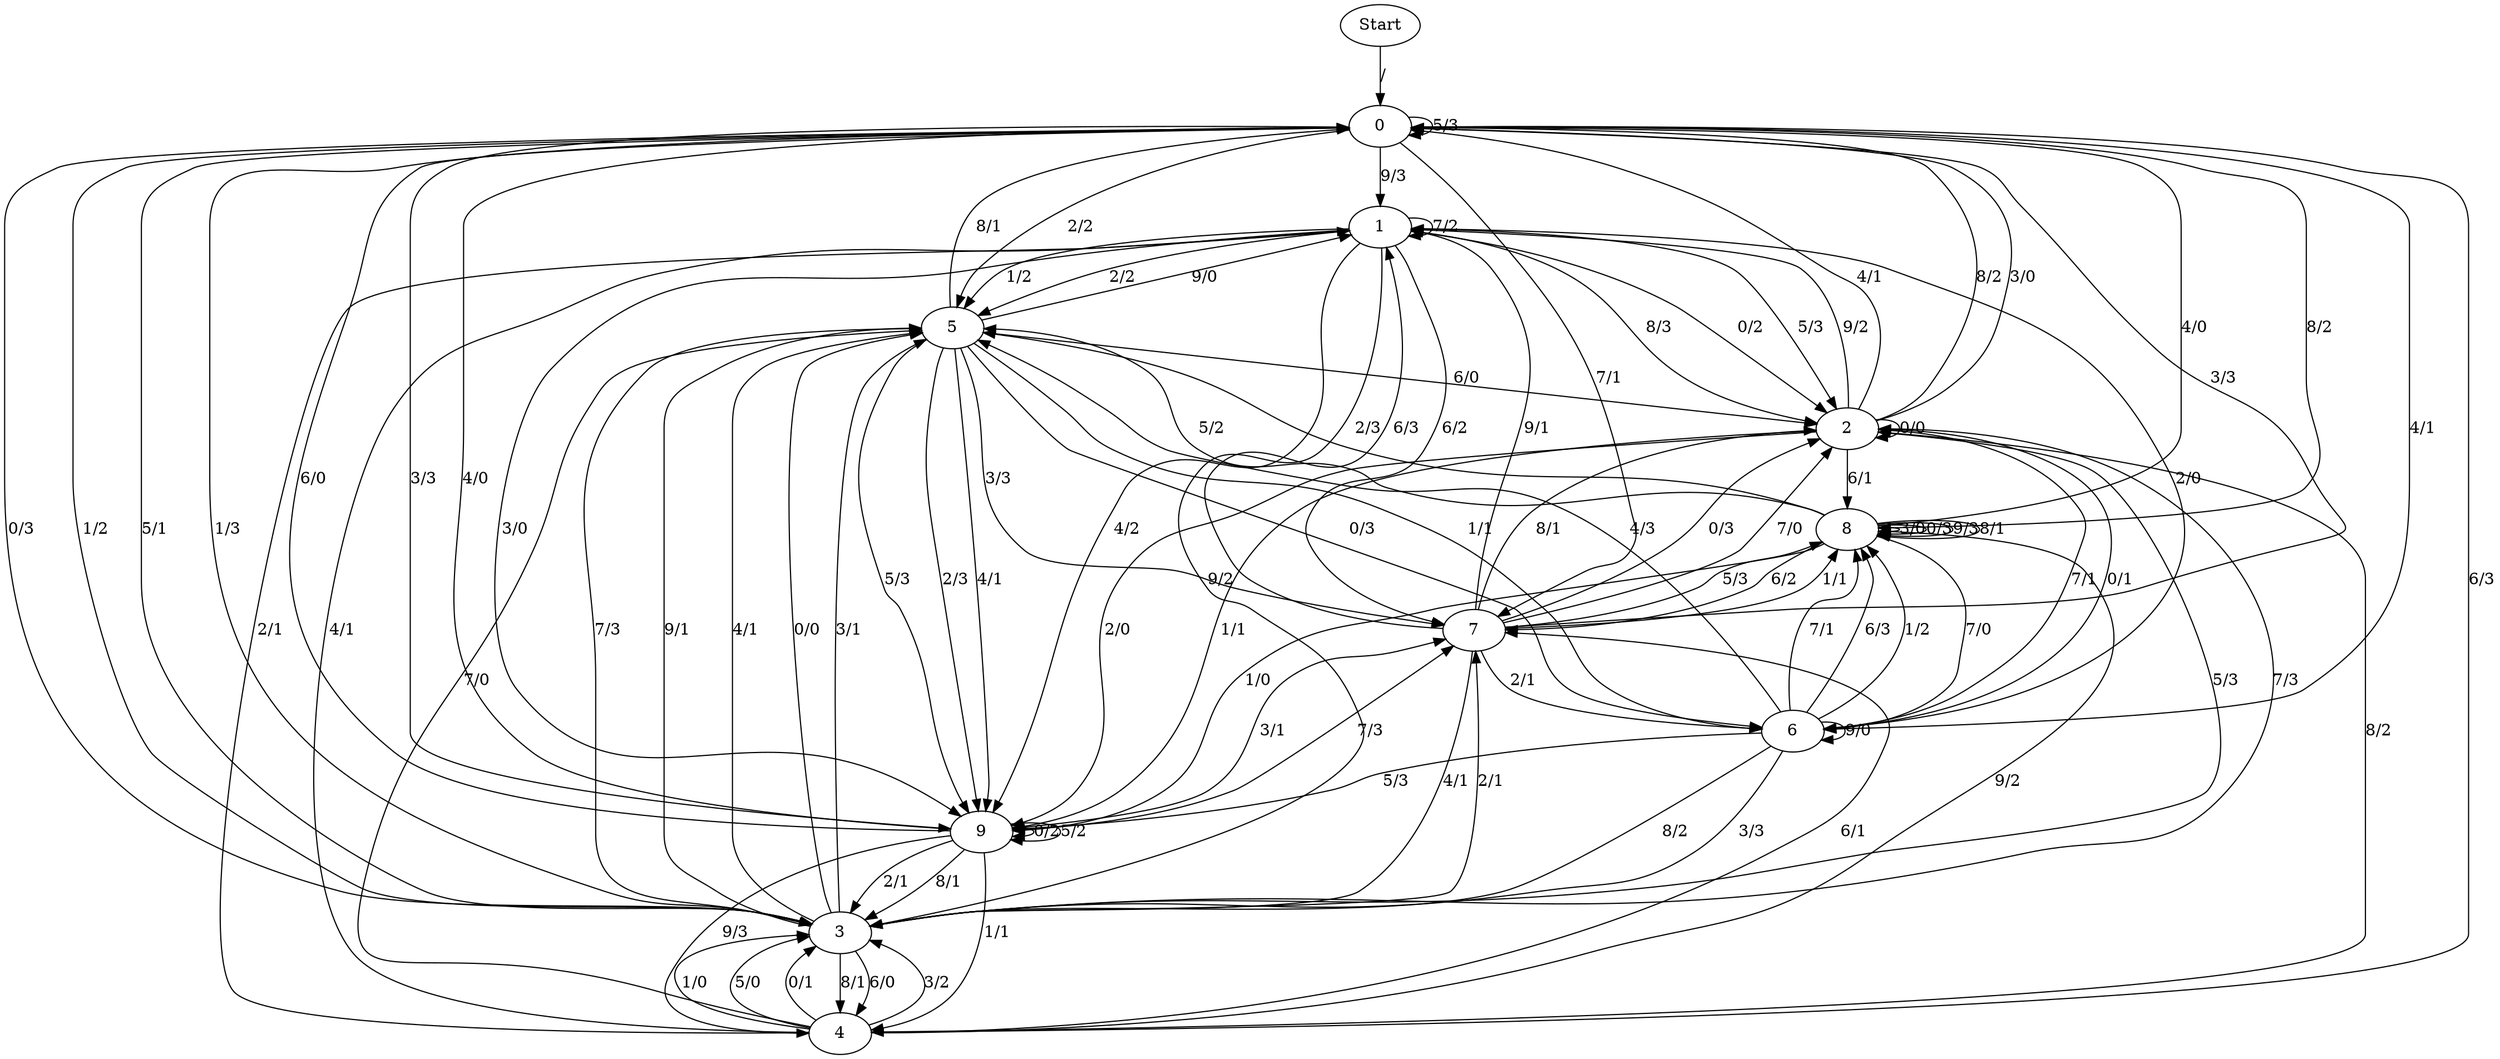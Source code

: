 digraph {
	Start -> 0 [label="/"]
	0 -> 1 [label="9/3"]
	0 -> 5 [label="2/2"]
	0 -> 6 [label="4/1"]
	0 -> 3 [label="0/3"]
	0 -> 0 [label="5/3"]
	0 -> 9 [label="3/3"]
	0 -> 3 [label="1/2"]
	0 -> 7 [label="7/1"]
	0 -> 8 [label="8/2"]
	0 -> 4 [label="6/3"]
	2 -> 2 [label="0/0"]
	2 -> 3 [label="5/3"]
	2 -> 1 [label="9/2"]
	2 -> 0 [label="8/2"]
	2 -> 9 [label="1/1"]
	2 -> 9 [label="2/0"]
	2 -> 6 [label="7/1"]
	2 -> 0 [label="3/0"]
	2 -> 8 [label="6/1"]
	2 -> 0 [label="4/1"]
	4 -> 2 [label="8/2"]
	4 -> 1 [label="2/1"]
	4 -> 7 [label="6/1"]
	4 -> 5 [label="7/0"]
	4 -> 3 [label="3/2"]
	4 -> 3 [label="1/0"]
	4 -> 1 [label="4/1"]
	4 -> 3 [label="5/0"]
	4 -> 8 [label="9/2"]
	4 -> 3 [label="0/1"]
	5 -> 2 [label="6/0"]
	5 -> 6 [label="0/3"]
	5 -> 9 [label="5/3"]
	5 -> 9 [label="2/3"]
	5 -> 9 [label="4/1"]
	5 -> 1 [label="9/0"]
	5 -> 6 [label="1/1"]
	5 -> 0 [label="8/1"]
	5 -> 3 [label="7/3"]
	5 -> 7 [label="3/3"]
	9 -> 3 [label="8/1"]
	9 -> 3 [label="2/1"]
	9 -> 7 [label="3/1"]
	9 -> 4 [label="1/1"]
	9 -> 4 [label="9/3"]
	9 -> 0 [label="4/0"]
	9 -> 7 [label="7/3"]
	9 -> 9 [label="0/2"]
	9 -> 0 [label="6/0"]
	9 -> 9 [label="5/2"]
	3 -> 4 [label="8/1"]
	3 -> 5 [label="9/1"]
	3 -> 2 [label="7/3"]
	3 -> 5 [label="4/1"]
	3 -> 5 [label="0/0"]
	3 -> 0 [label="5/1"]
	3 -> 4 [label="6/0"]
	3 -> 7 [label="2/1"]
	3 -> 5 [label="3/1"]
	3 -> 0 [label="1/3"]
	7 -> 1 [label="9/1"]
	7 -> 2 [label="8/1"]
	7 -> 3 [label="4/1"]
	7 -> 1 [label="6/3"]
	7 -> 2 [label="0/3"]
	7 -> 2 [label="7/0"]
	7 -> 8 [label="1/1"]
	7 -> 0 [label="3/3"]
	7 -> 8 [label="5/3"]
	7 -> 6 [label="2/1"]
	8 -> 0 [label="4/0"]
	8 -> 7 [label="6/2"]
	8 -> 6 [label="7/0"]
	8 -> 5 [label="5/2"]
	8 -> 8 [label="3/0"]
	8 -> 9 [label="1/0"]
	8 -> 5 [label="2/3"]
	8 -> 8 [label="0/3"]
	8 -> 8 [label="9/3"]
	8 -> 8 [label="8/1"]
	6 -> 9 [label="5/3"]
	6 -> 1 [label="2/0"]
	6 -> 8 [label="7/1"]
	6 -> 5 [label="4/3"]
	6 -> 8 [label="6/3"]
	6 -> 3 [label="8/2"]
	6 -> 6 [label="9/0"]
	6 -> 8 [label="1/2"]
	6 -> 2 [label="0/1"]
	6 -> 3 [label="3/3"]
	1 -> 5 [label="1/2"]
	1 -> 2 [label="5/3"]
	1 -> 1 [label="7/2"]
	1 -> 9 [label="3/0"]
	1 -> 9 [label="4/2"]
	1 -> 7 [label="6/2"]
	1 -> 2 [label="8/3"]
	1 -> 2 [label="0/2"]
	1 -> 5 [label="2/2"]
	1 -> 3 [label="9/2"]
}